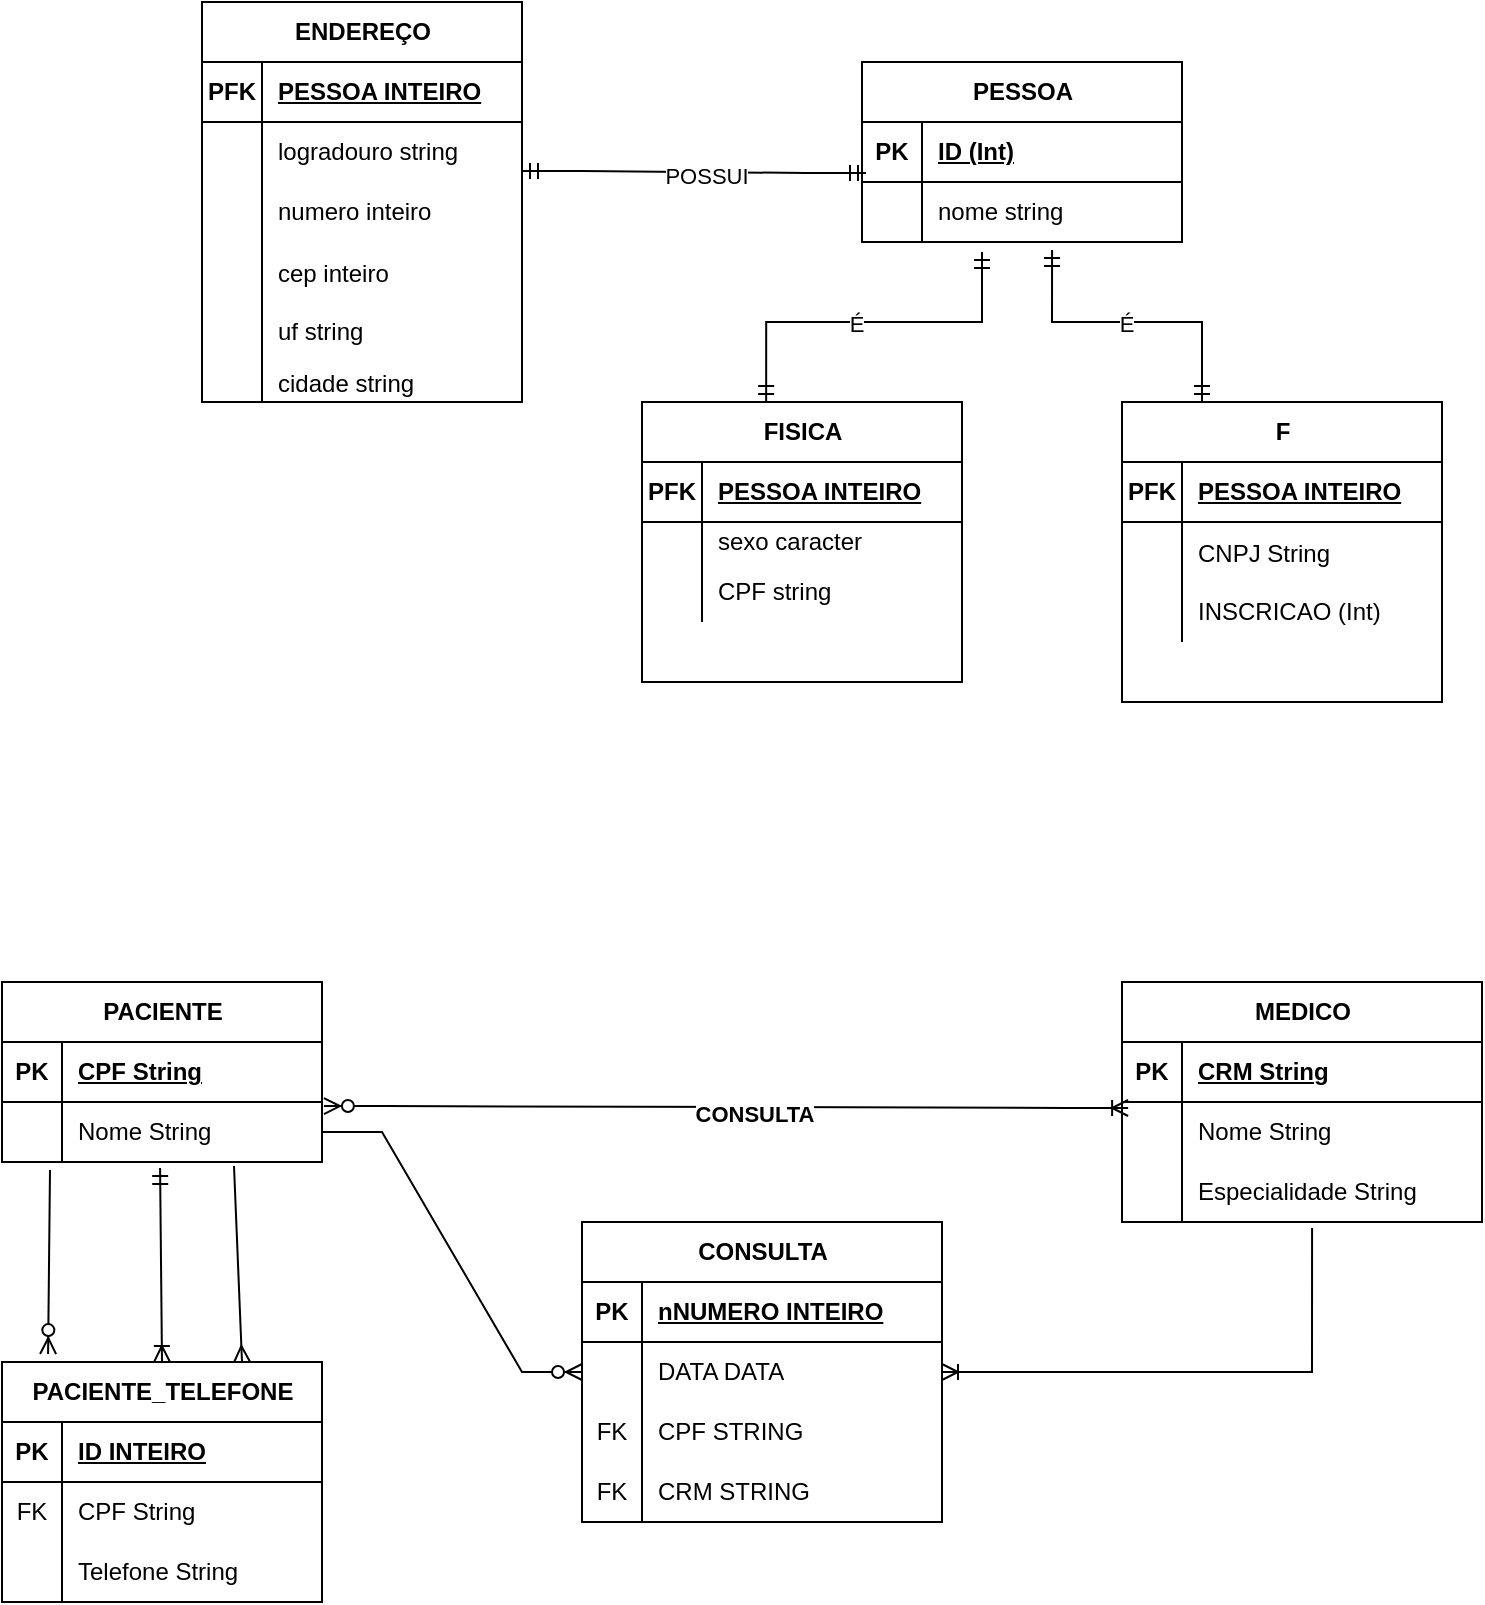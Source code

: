 <mxfile version="21.7.2" type="github">
  <diagram name="Página-1" id="itzSCBxukTbNSea_1x1B">
    <mxGraphModel dx="880" dy="446" grid="1" gridSize="10" guides="1" tooltips="1" connect="1" arrows="1" fold="1" page="1" pageScale="1" pageWidth="827" pageHeight="1169" math="0" shadow="0">
      <root>
        <mxCell id="0" />
        <mxCell id="1" parent="0" />
        <mxCell id="-SQ4wAe8xWoOGI1UiLiL-1" value="ENDEREÇO" style="shape=table;startSize=30;container=1;collapsible=1;childLayout=tableLayout;fixedRows=1;rowLines=0;fontStyle=1;align=center;resizeLast=1;html=1;" parent="1" vertex="1">
          <mxGeometry x="140" y="200" width="160" height="200" as="geometry" />
        </mxCell>
        <mxCell id="-SQ4wAe8xWoOGI1UiLiL-74" value="" style="shape=tableRow;horizontal=0;startSize=0;swimlaneHead=0;swimlaneBody=0;fillColor=none;collapsible=0;dropTarget=0;points=[[0,0.5],[1,0.5]];portConstraint=eastwest;top=0;left=0;right=0;bottom=1;" parent="-SQ4wAe8xWoOGI1UiLiL-1" vertex="1">
          <mxGeometry y="30" width="160" height="30" as="geometry" />
        </mxCell>
        <mxCell id="-SQ4wAe8xWoOGI1UiLiL-75" value="PFK" style="shape=partialRectangle;connectable=0;fillColor=none;top=0;left=0;bottom=0;right=0;fontStyle=1;overflow=hidden;whiteSpace=wrap;html=1;" parent="-SQ4wAe8xWoOGI1UiLiL-74" vertex="1">
          <mxGeometry width="30" height="30" as="geometry">
            <mxRectangle width="30" height="30" as="alternateBounds" />
          </mxGeometry>
        </mxCell>
        <mxCell id="-SQ4wAe8xWoOGI1UiLiL-76" value="PESSOA INTEIRO" style="shape=partialRectangle;connectable=0;fillColor=none;top=0;left=0;bottom=0;right=0;align=left;spacingLeft=6;fontStyle=5;overflow=hidden;whiteSpace=wrap;html=1;" parent="-SQ4wAe8xWoOGI1UiLiL-74" vertex="1">
          <mxGeometry x="30" width="130" height="30" as="geometry">
            <mxRectangle width="130" height="30" as="alternateBounds" />
          </mxGeometry>
        </mxCell>
        <mxCell id="-SQ4wAe8xWoOGI1UiLiL-5" value="" style="shape=tableRow;horizontal=0;startSize=0;swimlaneHead=0;swimlaneBody=0;fillColor=none;collapsible=0;dropTarget=0;points=[[0,0.5],[1,0.5]];portConstraint=eastwest;top=0;left=0;right=0;bottom=0;" parent="-SQ4wAe8xWoOGI1UiLiL-1" vertex="1">
          <mxGeometry y="60" width="160" height="30" as="geometry" />
        </mxCell>
        <mxCell id="-SQ4wAe8xWoOGI1UiLiL-6" value="" style="shape=partialRectangle;connectable=0;fillColor=none;top=0;left=0;bottom=0;right=0;editable=1;overflow=hidden;whiteSpace=wrap;html=1;" parent="-SQ4wAe8xWoOGI1UiLiL-5" vertex="1">
          <mxGeometry width="30" height="30" as="geometry">
            <mxRectangle width="30" height="30" as="alternateBounds" />
          </mxGeometry>
        </mxCell>
        <mxCell id="-SQ4wAe8xWoOGI1UiLiL-7" value="logradouro string" style="shape=partialRectangle;connectable=0;fillColor=none;top=0;left=0;bottom=0;right=0;align=left;spacingLeft=6;overflow=hidden;whiteSpace=wrap;html=1;" parent="-SQ4wAe8xWoOGI1UiLiL-5" vertex="1">
          <mxGeometry x="30" width="130" height="30" as="geometry">
            <mxRectangle width="130" height="30" as="alternateBounds" />
          </mxGeometry>
        </mxCell>
        <mxCell id="-SQ4wAe8xWoOGI1UiLiL-8" value="" style="shape=tableRow;horizontal=0;startSize=0;swimlaneHead=0;swimlaneBody=0;fillColor=none;collapsible=0;dropTarget=0;points=[[0,0.5],[1,0.5]];portConstraint=eastwest;top=0;left=0;right=0;bottom=0;" parent="-SQ4wAe8xWoOGI1UiLiL-1" vertex="1">
          <mxGeometry y="90" width="160" height="30" as="geometry" />
        </mxCell>
        <mxCell id="-SQ4wAe8xWoOGI1UiLiL-9" value="" style="shape=partialRectangle;connectable=0;fillColor=none;top=0;left=0;bottom=0;right=0;editable=1;overflow=hidden;whiteSpace=wrap;html=1;" parent="-SQ4wAe8xWoOGI1UiLiL-8" vertex="1">
          <mxGeometry width="30" height="30" as="geometry">
            <mxRectangle width="30" height="30" as="alternateBounds" />
          </mxGeometry>
        </mxCell>
        <mxCell id="-SQ4wAe8xWoOGI1UiLiL-10" value="numero inteiro" style="shape=partialRectangle;connectable=0;fillColor=none;top=0;left=0;bottom=0;right=0;align=left;spacingLeft=6;overflow=hidden;whiteSpace=wrap;html=1;" parent="-SQ4wAe8xWoOGI1UiLiL-8" vertex="1">
          <mxGeometry x="30" width="130" height="30" as="geometry">
            <mxRectangle width="130" height="30" as="alternateBounds" />
          </mxGeometry>
        </mxCell>
        <mxCell id="-SQ4wAe8xWoOGI1UiLiL-14" value="" style="shape=tableRow;horizontal=0;startSize=0;swimlaneHead=0;swimlaneBody=0;fillColor=none;collapsible=0;dropTarget=0;points=[[0,0.5],[1,0.5]];portConstraint=eastwest;top=0;left=0;right=0;bottom=0;" parent="-SQ4wAe8xWoOGI1UiLiL-1" vertex="1">
          <mxGeometry y="120" width="160" height="30" as="geometry" />
        </mxCell>
        <mxCell id="-SQ4wAe8xWoOGI1UiLiL-15" value="" style="shape=partialRectangle;connectable=0;fillColor=none;top=0;left=0;bottom=0;right=0;editable=1;overflow=hidden;" parent="-SQ4wAe8xWoOGI1UiLiL-14" vertex="1">
          <mxGeometry width="30" height="30" as="geometry">
            <mxRectangle width="30" height="30" as="alternateBounds" />
          </mxGeometry>
        </mxCell>
        <mxCell id="-SQ4wAe8xWoOGI1UiLiL-16" value="cep inteiro" style="shape=partialRectangle;connectable=0;fillColor=none;top=0;left=0;bottom=0;right=0;align=left;spacingLeft=6;overflow=hidden;" parent="-SQ4wAe8xWoOGI1UiLiL-14" vertex="1">
          <mxGeometry x="30" width="130" height="30" as="geometry">
            <mxRectangle width="130" height="30" as="alternateBounds" />
          </mxGeometry>
        </mxCell>
        <mxCell id="-SQ4wAe8xWoOGI1UiLiL-11" value="" style="shape=tableRow;horizontal=0;startSize=0;swimlaneHead=0;swimlaneBody=0;fillColor=none;collapsible=0;dropTarget=0;points=[[0,0.5],[1,0.5]];portConstraint=eastwest;top=0;left=0;right=0;bottom=0;" parent="-SQ4wAe8xWoOGI1UiLiL-1" vertex="1">
          <mxGeometry y="150" width="160" height="30" as="geometry" />
        </mxCell>
        <mxCell id="-SQ4wAe8xWoOGI1UiLiL-12" value="" style="shape=partialRectangle;connectable=0;fillColor=none;top=0;left=0;bottom=0;right=0;editable=1;overflow=hidden;whiteSpace=wrap;html=1;" parent="-SQ4wAe8xWoOGI1UiLiL-11" vertex="1">
          <mxGeometry width="30" height="30" as="geometry">
            <mxRectangle width="30" height="30" as="alternateBounds" />
          </mxGeometry>
        </mxCell>
        <mxCell id="-SQ4wAe8xWoOGI1UiLiL-13" value="uf string" style="shape=partialRectangle;connectable=0;fillColor=none;top=0;left=0;bottom=0;right=0;align=left;spacingLeft=6;overflow=hidden;whiteSpace=wrap;html=1;" parent="-SQ4wAe8xWoOGI1UiLiL-11" vertex="1">
          <mxGeometry x="30" width="130" height="30" as="geometry">
            <mxRectangle width="130" height="30" as="alternateBounds" />
          </mxGeometry>
        </mxCell>
        <mxCell id="-SQ4wAe8xWoOGI1UiLiL-17" value="" style="shape=tableRow;horizontal=0;startSize=0;swimlaneHead=0;swimlaneBody=0;fillColor=none;collapsible=0;dropTarget=0;points=[[0,0.5],[1,0.5]];portConstraint=eastwest;top=0;left=0;right=0;bottom=0;" parent="-SQ4wAe8xWoOGI1UiLiL-1" vertex="1">
          <mxGeometry y="180" width="160" height="20" as="geometry" />
        </mxCell>
        <mxCell id="-SQ4wAe8xWoOGI1UiLiL-18" value="" style="shape=partialRectangle;connectable=0;fillColor=none;top=0;left=0;bottom=0;right=0;editable=1;overflow=hidden;" parent="-SQ4wAe8xWoOGI1UiLiL-17" vertex="1">
          <mxGeometry width="30" height="20" as="geometry">
            <mxRectangle width="30" height="20" as="alternateBounds" />
          </mxGeometry>
        </mxCell>
        <mxCell id="-SQ4wAe8xWoOGI1UiLiL-19" value="cidade string" style="shape=partialRectangle;connectable=0;fillColor=none;top=0;left=0;bottom=0;right=0;align=left;spacingLeft=6;overflow=hidden;" parent="-SQ4wAe8xWoOGI1UiLiL-17" vertex="1">
          <mxGeometry x="30" width="130" height="20" as="geometry">
            <mxRectangle width="130" height="20" as="alternateBounds" />
          </mxGeometry>
        </mxCell>
        <mxCell id="-SQ4wAe8xWoOGI1UiLiL-20" value="PESSOA" style="shape=table;startSize=30;container=1;collapsible=1;childLayout=tableLayout;fixedRows=1;rowLines=0;fontStyle=1;align=center;resizeLast=1;html=1;" parent="1" vertex="1">
          <mxGeometry x="470" y="230" width="160" height="90" as="geometry" />
        </mxCell>
        <mxCell id="-SQ4wAe8xWoOGI1UiLiL-21" value="" style="shape=tableRow;horizontal=0;startSize=0;swimlaneHead=0;swimlaneBody=0;fillColor=none;collapsible=0;dropTarget=0;points=[[0,0.5],[1,0.5]];portConstraint=eastwest;top=0;left=0;right=0;bottom=1;" parent="-SQ4wAe8xWoOGI1UiLiL-20" vertex="1">
          <mxGeometry y="30" width="160" height="30" as="geometry" />
        </mxCell>
        <mxCell id="-SQ4wAe8xWoOGI1UiLiL-22" value="PK" style="shape=partialRectangle;connectable=0;fillColor=none;top=0;left=0;bottom=0;right=0;fontStyle=1;overflow=hidden;whiteSpace=wrap;html=1;" parent="-SQ4wAe8xWoOGI1UiLiL-21" vertex="1">
          <mxGeometry width="30" height="30" as="geometry">
            <mxRectangle width="30" height="30" as="alternateBounds" />
          </mxGeometry>
        </mxCell>
        <mxCell id="-SQ4wAe8xWoOGI1UiLiL-23" value="ID (Int)" style="shape=partialRectangle;connectable=0;fillColor=none;top=0;left=0;bottom=0;right=0;align=left;spacingLeft=6;fontStyle=5;overflow=hidden;whiteSpace=wrap;html=1;" parent="-SQ4wAe8xWoOGI1UiLiL-21" vertex="1">
          <mxGeometry x="30" width="130" height="30" as="geometry">
            <mxRectangle width="130" height="30" as="alternateBounds" />
          </mxGeometry>
        </mxCell>
        <mxCell id="-SQ4wAe8xWoOGI1UiLiL-27" value="" style="shape=tableRow;horizontal=0;startSize=0;swimlaneHead=0;swimlaneBody=0;fillColor=none;collapsible=0;dropTarget=0;points=[[0,0.5],[1,0.5]];portConstraint=eastwest;top=0;left=0;right=0;bottom=0;" parent="-SQ4wAe8xWoOGI1UiLiL-20" vertex="1">
          <mxGeometry y="60" width="160" height="30" as="geometry" />
        </mxCell>
        <mxCell id="-SQ4wAe8xWoOGI1UiLiL-28" value="" style="shape=partialRectangle;connectable=0;fillColor=none;top=0;left=0;bottom=0;right=0;editable=1;overflow=hidden;whiteSpace=wrap;html=1;" parent="-SQ4wAe8xWoOGI1UiLiL-27" vertex="1">
          <mxGeometry width="30" height="30" as="geometry">
            <mxRectangle width="30" height="30" as="alternateBounds" />
          </mxGeometry>
        </mxCell>
        <mxCell id="-SQ4wAe8xWoOGI1UiLiL-29" value="nome string" style="shape=partialRectangle;connectable=0;fillColor=none;top=0;left=0;bottom=0;right=0;align=left;spacingLeft=6;overflow=hidden;whiteSpace=wrap;html=1;" parent="-SQ4wAe8xWoOGI1UiLiL-27" vertex="1">
          <mxGeometry x="30" width="130" height="30" as="geometry">
            <mxRectangle width="130" height="30" as="alternateBounds" />
          </mxGeometry>
        </mxCell>
        <mxCell id="-SQ4wAe8xWoOGI1UiLiL-33" value="FISICA" style="shape=table;startSize=30;container=1;collapsible=1;childLayout=tableLayout;fixedRows=1;rowLines=0;fontStyle=1;align=center;resizeLast=1;html=1;" parent="1" vertex="1">
          <mxGeometry x="360" y="400" width="160" height="140" as="geometry" />
        </mxCell>
        <mxCell id="-SQ4wAe8xWoOGI1UiLiL-67" value="" style="shape=tableRow;horizontal=0;startSize=0;swimlaneHead=0;swimlaneBody=0;fillColor=none;collapsible=0;dropTarget=0;points=[[0,0.5],[1,0.5]];portConstraint=eastwest;top=0;left=0;right=0;bottom=1;" parent="-SQ4wAe8xWoOGI1UiLiL-33" vertex="1">
          <mxGeometry y="30" width="160" height="30" as="geometry" />
        </mxCell>
        <mxCell id="-SQ4wAe8xWoOGI1UiLiL-68" value="PFK" style="shape=partialRectangle;connectable=0;fillColor=none;top=0;left=0;bottom=0;right=0;fontStyle=1;overflow=hidden;whiteSpace=wrap;html=1;" parent="-SQ4wAe8xWoOGI1UiLiL-67" vertex="1">
          <mxGeometry width="30" height="30" as="geometry">
            <mxRectangle width="30" height="30" as="alternateBounds" />
          </mxGeometry>
        </mxCell>
        <mxCell id="-SQ4wAe8xWoOGI1UiLiL-69" value="PESSOA INTEIRO" style="shape=partialRectangle;connectable=0;fillColor=none;top=0;left=0;bottom=0;right=0;align=left;spacingLeft=6;fontStyle=5;overflow=hidden;whiteSpace=wrap;html=1;" parent="-SQ4wAe8xWoOGI1UiLiL-67" vertex="1">
          <mxGeometry x="30" width="130" height="30" as="geometry">
            <mxRectangle width="130" height="30" as="alternateBounds" />
          </mxGeometry>
        </mxCell>
        <mxCell id="-SQ4wAe8xWoOGI1UiLiL-37" value="" style="shape=tableRow;horizontal=0;startSize=0;swimlaneHead=0;swimlaneBody=0;fillColor=none;collapsible=0;dropTarget=0;points=[[0,0.5],[1,0.5]];portConstraint=eastwest;top=0;left=0;right=0;bottom=0;" parent="-SQ4wAe8xWoOGI1UiLiL-33" vertex="1">
          <mxGeometry y="60" width="160" height="20" as="geometry" />
        </mxCell>
        <mxCell id="-SQ4wAe8xWoOGI1UiLiL-38" value="" style="shape=partialRectangle;connectable=0;fillColor=none;top=0;left=0;bottom=0;right=0;editable=1;overflow=hidden;whiteSpace=wrap;html=1;" parent="-SQ4wAe8xWoOGI1UiLiL-37" vertex="1">
          <mxGeometry width="30" height="20" as="geometry">
            <mxRectangle width="30" height="20" as="alternateBounds" />
          </mxGeometry>
        </mxCell>
        <mxCell id="-SQ4wAe8xWoOGI1UiLiL-39" value="sexo caracter" style="shape=partialRectangle;connectable=0;fillColor=none;top=0;left=0;bottom=0;right=0;align=left;spacingLeft=6;overflow=hidden;whiteSpace=wrap;html=1;" parent="-SQ4wAe8xWoOGI1UiLiL-37" vertex="1">
          <mxGeometry x="30" width="130" height="20" as="geometry">
            <mxRectangle width="130" height="20" as="alternateBounds" />
          </mxGeometry>
        </mxCell>
        <mxCell id="-SQ4wAe8xWoOGI1UiLiL-40" value="" style="shape=tableRow;horizontal=0;startSize=0;swimlaneHead=0;swimlaneBody=0;fillColor=none;collapsible=0;dropTarget=0;points=[[0,0.5],[1,0.5]];portConstraint=eastwest;top=0;left=0;right=0;bottom=0;" parent="-SQ4wAe8xWoOGI1UiLiL-33" vertex="1">
          <mxGeometry y="80" width="160" height="30" as="geometry" />
        </mxCell>
        <mxCell id="-SQ4wAe8xWoOGI1UiLiL-41" value="" style="shape=partialRectangle;connectable=0;fillColor=none;top=0;left=0;bottom=0;right=0;editable=1;overflow=hidden;whiteSpace=wrap;html=1;" parent="-SQ4wAe8xWoOGI1UiLiL-40" vertex="1">
          <mxGeometry width="30" height="30" as="geometry">
            <mxRectangle width="30" height="30" as="alternateBounds" />
          </mxGeometry>
        </mxCell>
        <mxCell id="-SQ4wAe8xWoOGI1UiLiL-42" value="CPF string" style="shape=partialRectangle;connectable=0;fillColor=none;top=0;left=0;bottom=0;right=0;align=left;spacingLeft=6;overflow=hidden;whiteSpace=wrap;html=1;" parent="-SQ4wAe8xWoOGI1UiLiL-40" vertex="1">
          <mxGeometry x="30" width="130" height="30" as="geometry">
            <mxRectangle width="130" height="30" as="alternateBounds" />
          </mxGeometry>
        </mxCell>
        <mxCell id="-SQ4wAe8xWoOGI1UiLiL-46" value="F" style="shape=table;startSize=30;container=1;collapsible=1;childLayout=tableLayout;fixedRows=1;rowLines=0;fontStyle=1;align=center;resizeLast=1;html=1;" parent="1" vertex="1">
          <mxGeometry x="600" y="400" width="160" height="150" as="geometry" />
        </mxCell>
        <mxCell id="-SQ4wAe8xWoOGI1UiLiL-71" value="" style="shape=tableRow;horizontal=0;startSize=0;swimlaneHead=0;swimlaneBody=0;fillColor=none;collapsible=0;dropTarget=0;points=[[0,0.5],[1,0.5]];portConstraint=eastwest;top=0;left=0;right=0;bottom=1;" parent="-SQ4wAe8xWoOGI1UiLiL-46" vertex="1">
          <mxGeometry y="30" width="160" height="30" as="geometry" />
        </mxCell>
        <mxCell id="-SQ4wAe8xWoOGI1UiLiL-72" value="PFK" style="shape=partialRectangle;connectable=0;fillColor=none;top=0;left=0;bottom=0;right=0;fontStyle=1;overflow=hidden;whiteSpace=wrap;html=1;" parent="-SQ4wAe8xWoOGI1UiLiL-71" vertex="1">
          <mxGeometry width="30" height="30" as="geometry">
            <mxRectangle width="30" height="30" as="alternateBounds" />
          </mxGeometry>
        </mxCell>
        <mxCell id="-SQ4wAe8xWoOGI1UiLiL-73" value="PESSOA INTEIRO" style="shape=partialRectangle;connectable=0;fillColor=none;top=0;left=0;bottom=0;right=0;align=left;spacingLeft=6;fontStyle=5;overflow=hidden;whiteSpace=wrap;html=1;" parent="-SQ4wAe8xWoOGI1UiLiL-71" vertex="1">
          <mxGeometry x="30" width="130" height="30" as="geometry">
            <mxRectangle width="130" height="30" as="alternateBounds" />
          </mxGeometry>
        </mxCell>
        <mxCell id="-SQ4wAe8xWoOGI1UiLiL-63" value="" style="shape=tableRow;horizontal=0;startSize=0;swimlaneHead=0;swimlaneBody=0;fillColor=none;collapsible=0;dropTarget=0;points=[[0,0.5],[1,0.5]];portConstraint=eastwest;top=0;left=0;right=0;bottom=0;" parent="-SQ4wAe8xWoOGI1UiLiL-46" vertex="1">
          <mxGeometry y="60" width="160" height="30" as="geometry" />
        </mxCell>
        <mxCell id="-SQ4wAe8xWoOGI1UiLiL-64" value="" style="shape=partialRectangle;connectable=0;fillColor=none;top=0;left=0;bottom=0;right=0;editable=1;overflow=hidden;" parent="-SQ4wAe8xWoOGI1UiLiL-63" vertex="1">
          <mxGeometry width="30" height="30" as="geometry">
            <mxRectangle width="30" height="30" as="alternateBounds" />
          </mxGeometry>
        </mxCell>
        <mxCell id="-SQ4wAe8xWoOGI1UiLiL-65" value="CNPJ String" style="shape=partialRectangle;connectable=0;fillColor=none;top=0;left=0;bottom=0;right=0;align=left;spacingLeft=6;overflow=hidden;" parent="-SQ4wAe8xWoOGI1UiLiL-63" vertex="1">
          <mxGeometry x="30" width="130" height="30" as="geometry">
            <mxRectangle width="130" height="30" as="alternateBounds" />
          </mxGeometry>
        </mxCell>
        <mxCell id="-SQ4wAe8xWoOGI1UiLiL-50" value="" style="shape=tableRow;horizontal=0;startSize=0;swimlaneHead=0;swimlaneBody=0;fillColor=none;collapsible=0;dropTarget=0;points=[[0,0.5],[1,0.5]];portConstraint=eastwest;top=0;left=0;right=0;bottom=0;" parent="-SQ4wAe8xWoOGI1UiLiL-46" vertex="1">
          <mxGeometry y="90" width="160" height="30" as="geometry" />
        </mxCell>
        <mxCell id="-SQ4wAe8xWoOGI1UiLiL-51" value="" style="shape=partialRectangle;connectable=0;fillColor=none;top=0;left=0;bottom=0;right=0;editable=1;overflow=hidden;whiteSpace=wrap;html=1;" parent="-SQ4wAe8xWoOGI1UiLiL-50" vertex="1">
          <mxGeometry width="30" height="30" as="geometry">
            <mxRectangle width="30" height="30" as="alternateBounds" />
          </mxGeometry>
        </mxCell>
        <mxCell id="-SQ4wAe8xWoOGI1UiLiL-52" value="INSCRICAO (Int)" style="shape=partialRectangle;connectable=0;fillColor=none;top=0;left=0;bottom=0;right=0;align=left;spacingLeft=6;overflow=hidden;whiteSpace=wrap;html=1;" parent="-SQ4wAe8xWoOGI1UiLiL-50" vertex="1">
          <mxGeometry x="30" width="130" height="30" as="geometry">
            <mxRectangle width="130" height="30" as="alternateBounds" />
          </mxGeometry>
        </mxCell>
        <mxCell id="-SQ4wAe8xWoOGI1UiLiL-59" value="" style="edgeStyle=entityRelationEdgeStyle;fontSize=12;html=1;endArrow=ERmandOne;startArrow=ERmandOne;rounded=0;exitX=1.031;exitY=0.733;exitDx=0;exitDy=0;exitPerimeter=0;entryX=-0.019;entryY=0.767;entryDx=0;entryDy=0;entryPerimeter=0;" parent="1" edge="1">
          <mxGeometry width="100" height="100" relative="1" as="geometry">
            <mxPoint x="300.0" y="284.49" as="sourcePoint" />
            <mxPoint x="472.0" y="285.51" as="targetPoint" />
          </mxGeometry>
        </mxCell>
        <mxCell id="-SQ4wAe8xWoOGI1UiLiL-60" value="POSSUI" style="edgeLabel;html=1;align=center;verticalAlign=middle;resizable=0;points=[];" parent="-SQ4wAe8xWoOGI1UiLiL-59" vertex="1" connectable="0">
          <mxGeometry x="0.07" y="-2" relative="1" as="geometry">
            <mxPoint as="offset" />
          </mxGeometry>
        </mxCell>
        <mxCell id="-SQ4wAe8xWoOGI1UiLiL-61" value="" style="edgeStyle=orthogonalEdgeStyle;fontSize=12;html=1;endArrow=ERmandOne;startArrow=ERmandOne;rounded=0;exitX=0.388;exitY=-0.012;exitDx=0;exitDy=0;exitPerimeter=0;entryX=0.369;entryY=1.133;entryDx=0;entryDy=0;entryPerimeter=0;" parent="1" edge="1">
          <mxGeometry width="100" height="100" relative="1" as="geometry">
            <mxPoint x="422.08" y="400.0" as="sourcePoint" />
            <mxPoint x="529.04" y="324.95" as="targetPoint" />
            <Array as="points">
              <mxPoint x="422" y="360" />
              <mxPoint x="530" y="360" />
            </Array>
          </mxGeometry>
        </mxCell>
        <mxCell id="-SQ4wAe8xWoOGI1UiLiL-77" value="É" style="edgeLabel;html=1;align=center;verticalAlign=middle;resizable=0;points=[];" parent="-SQ4wAe8xWoOGI1UiLiL-61" vertex="1" connectable="0">
          <mxGeometry x="-0.083" y="-1" relative="1" as="geometry">
            <mxPoint as="offset" />
          </mxGeometry>
        </mxCell>
        <mxCell id="-SQ4wAe8xWoOGI1UiLiL-62" value="" style="edgeStyle=orthogonalEdgeStyle;fontSize=12;html=1;endArrow=ERmandOne;startArrow=ERmandOne;rounded=0;exitX=0.25;exitY=0;exitDx=0;exitDy=0;entryX=0.594;entryY=1.133;entryDx=0;entryDy=0;entryPerimeter=0;" parent="1" source="-SQ4wAe8xWoOGI1UiLiL-46" target="-SQ4wAe8xWoOGI1UiLiL-27" edge="1">
          <mxGeometry width="100" height="100" relative="1" as="geometry">
            <mxPoint x="630" y="380" as="sourcePoint" />
            <mxPoint x="730" y="280" as="targetPoint" />
            <Array as="points">
              <mxPoint x="640" y="360" />
              <mxPoint x="565" y="360" />
            </Array>
          </mxGeometry>
        </mxCell>
        <mxCell id="-SQ4wAe8xWoOGI1UiLiL-78" value="É" style="edgeLabel;html=1;align=center;verticalAlign=middle;resizable=0;points=[];" parent="-SQ4wAe8xWoOGI1UiLiL-62" vertex="1" connectable="0">
          <mxGeometry x="0.033" y="1" relative="1" as="geometry">
            <mxPoint as="offset" />
          </mxGeometry>
        </mxCell>
        <mxCell id="VukIGyCRntt_mb63dpNY-1" value="PACIENTE" style="shape=table;startSize=30;container=1;collapsible=1;childLayout=tableLayout;fixedRows=1;rowLines=0;fontStyle=1;align=center;resizeLast=1;html=1;" vertex="1" parent="1">
          <mxGeometry x="40" y="690" width="160" height="90" as="geometry" />
        </mxCell>
        <mxCell id="VukIGyCRntt_mb63dpNY-2" value="" style="shape=tableRow;horizontal=0;startSize=0;swimlaneHead=0;swimlaneBody=0;fillColor=none;collapsible=0;dropTarget=0;points=[[0,0.5],[1,0.5]];portConstraint=eastwest;top=0;left=0;right=0;bottom=1;" vertex="1" parent="VukIGyCRntt_mb63dpNY-1">
          <mxGeometry y="30" width="160" height="30" as="geometry" />
        </mxCell>
        <mxCell id="VukIGyCRntt_mb63dpNY-3" value="PK" style="shape=partialRectangle;connectable=0;fillColor=none;top=0;left=0;bottom=0;right=0;fontStyle=1;overflow=hidden;whiteSpace=wrap;html=1;" vertex="1" parent="VukIGyCRntt_mb63dpNY-2">
          <mxGeometry width="30" height="30" as="geometry">
            <mxRectangle width="30" height="30" as="alternateBounds" />
          </mxGeometry>
        </mxCell>
        <mxCell id="VukIGyCRntt_mb63dpNY-4" value="CPF String" style="shape=partialRectangle;connectable=0;fillColor=none;top=0;left=0;bottom=0;right=0;align=left;spacingLeft=6;fontStyle=5;overflow=hidden;whiteSpace=wrap;html=1;" vertex="1" parent="VukIGyCRntt_mb63dpNY-2">
          <mxGeometry x="30" width="130" height="30" as="geometry">
            <mxRectangle width="130" height="30" as="alternateBounds" />
          </mxGeometry>
        </mxCell>
        <mxCell id="VukIGyCRntt_mb63dpNY-5" value="" style="shape=tableRow;horizontal=0;startSize=0;swimlaneHead=0;swimlaneBody=0;fillColor=none;collapsible=0;dropTarget=0;points=[[0,0.5],[1,0.5]];portConstraint=eastwest;top=0;left=0;right=0;bottom=0;" vertex="1" parent="VukIGyCRntt_mb63dpNY-1">
          <mxGeometry y="60" width="160" height="30" as="geometry" />
        </mxCell>
        <mxCell id="VukIGyCRntt_mb63dpNY-6" value="" style="shape=partialRectangle;connectable=0;fillColor=none;top=0;left=0;bottom=0;right=0;editable=1;overflow=hidden;whiteSpace=wrap;html=1;" vertex="1" parent="VukIGyCRntt_mb63dpNY-5">
          <mxGeometry width="30" height="30" as="geometry">
            <mxRectangle width="30" height="30" as="alternateBounds" />
          </mxGeometry>
        </mxCell>
        <mxCell id="VukIGyCRntt_mb63dpNY-7" value="Nome String" style="shape=partialRectangle;connectable=0;fillColor=none;top=0;left=0;bottom=0;right=0;align=left;spacingLeft=6;overflow=hidden;whiteSpace=wrap;html=1;" vertex="1" parent="VukIGyCRntt_mb63dpNY-5">
          <mxGeometry x="30" width="130" height="30" as="geometry">
            <mxRectangle width="130" height="30" as="alternateBounds" />
          </mxGeometry>
        </mxCell>
        <mxCell id="VukIGyCRntt_mb63dpNY-14" value="MEDICO" style="shape=table;startSize=30;container=1;collapsible=1;childLayout=tableLayout;fixedRows=1;rowLines=0;fontStyle=1;align=center;resizeLast=1;html=1;" vertex="1" parent="1">
          <mxGeometry x="600" y="690" width="180" height="120" as="geometry" />
        </mxCell>
        <mxCell id="VukIGyCRntt_mb63dpNY-15" value="" style="shape=tableRow;horizontal=0;startSize=0;swimlaneHead=0;swimlaneBody=0;fillColor=none;collapsible=0;dropTarget=0;points=[[0,0.5],[1,0.5]];portConstraint=eastwest;top=0;left=0;right=0;bottom=1;" vertex="1" parent="VukIGyCRntt_mb63dpNY-14">
          <mxGeometry y="30" width="180" height="30" as="geometry" />
        </mxCell>
        <mxCell id="VukIGyCRntt_mb63dpNY-16" value="PK" style="shape=partialRectangle;connectable=0;fillColor=none;top=0;left=0;bottom=0;right=0;fontStyle=1;overflow=hidden;whiteSpace=wrap;html=1;" vertex="1" parent="VukIGyCRntt_mb63dpNY-15">
          <mxGeometry width="30" height="30" as="geometry">
            <mxRectangle width="30" height="30" as="alternateBounds" />
          </mxGeometry>
        </mxCell>
        <mxCell id="VukIGyCRntt_mb63dpNY-17" value="CRM String" style="shape=partialRectangle;connectable=0;fillColor=none;top=0;left=0;bottom=0;right=0;align=left;spacingLeft=6;fontStyle=5;overflow=hidden;whiteSpace=wrap;html=1;" vertex="1" parent="VukIGyCRntt_mb63dpNY-15">
          <mxGeometry x="30" width="150" height="30" as="geometry">
            <mxRectangle width="150" height="30" as="alternateBounds" />
          </mxGeometry>
        </mxCell>
        <mxCell id="VukIGyCRntt_mb63dpNY-18" value="" style="shape=tableRow;horizontal=0;startSize=0;swimlaneHead=0;swimlaneBody=0;fillColor=none;collapsible=0;dropTarget=0;points=[[0,0.5],[1,0.5]];portConstraint=eastwest;top=0;left=0;right=0;bottom=0;" vertex="1" parent="VukIGyCRntt_mb63dpNY-14">
          <mxGeometry y="60" width="180" height="30" as="geometry" />
        </mxCell>
        <mxCell id="VukIGyCRntt_mb63dpNY-19" value="" style="shape=partialRectangle;connectable=0;fillColor=none;top=0;left=0;bottom=0;right=0;editable=1;overflow=hidden;whiteSpace=wrap;html=1;" vertex="1" parent="VukIGyCRntt_mb63dpNY-18">
          <mxGeometry width="30" height="30" as="geometry">
            <mxRectangle width="30" height="30" as="alternateBounds" />
          </mxGeometry>
        </mxCell>
        <mxCell id="VukIGyCRntt_mb63dpNY-20" value="Nome String" style="shape=partialRectangle;connectable=0;fillColor=none;top=0;left=0;bottom=0;right=0;align=left;spacingLeft=6;overflow=hidden;whiteSpace=wrap;html=1;" vertex="1" parent="VukIGyCRntt_mb63dpNY-18">
          <mxGeometry x="30" width="150" height="30" as="geometry">
            <mxRectangle width="150" height="30" as="alternateBounds" />
          </mxGeometry>
        </mxCell>
        <mxCell id="VukIGyCRntt_mb63dpNY-21" value="" style="shape=tableRow;horizontal=0;startSize=0;swimlaneHead=0;swimlaneBody=0;fillColor=none;collapsible=0;dropTarget=0;points=[[0,0.5],[1,0.5]];portConstraint=eastwest;top=0;left=0;right=0;bottom=0;" vertex="1" parent="VukIGyCRntt_mb63dpNY-14">
          <mxGeometry y="90" width="180" height="30" as="geometry" />
        </mxCell>
        <mxCell id="VukIGyCRntt_mb63dpNY-22" value="" style="shape=partialRectangle;connectable=0;fillColor=none;top=0;left=0;bottom=0;right=0;editable=1;overflow=hidden;whiteSpace=wrap;html=1;" vertex="1" parent="VukIGyCRntt_mb63dpNY-21">
          <mxGeometry width="30" height="30" as="geometry">
            <mxRectangle width="30" height="30" as="alternateBounds" />
          </mxGeometry>
        </mxCell>
        <mxCell id="VukIGyCRntt_mb63dpNY-23" value="Especialidade String" style="shape=partialRectangle;connectable=0;fillColor=none;top=0;left=0;bottom=0;right=0;align=left;spacingLeft=6;overflow=hidden;whiteSpace=wrap;html=1;" vertex="1" parent="VukIGyCRntt_mb63dpNY-21">
          <mxGeometry x="30" width="150" height="30" as="geometry">
            <mxRectangle width="150" height="30" as="alternateBounds" />
          </mxGeometry>
        </mxCell>
        <mxCell id="VukIGyCRntt_mb63dpNY-43" value="" style="edgeStyle=entityRelationEdgeStyle;fontSize=12;html=1;endArrow=ERoneToMany;startArrow=ERzeroToMany;rounded=0;exitX=1.006;exitY=0.067;exitDx=0;exitDy=0;exitPerimeter=0;entryX=0.017;entryY=0.1;entryDx=0;entryDy=0;entryPerimeter=0;" edge="1" parent="1" source="VukIGyCRntt_mb63dpNY-5" target="VukIGyCRntt_mb63dpNY-18">
          <mxGeometry width="100" height="100" relative="1" as="geometry">
            <mxPoint x="420" y="780" as="sourcePoint" />
            <mxPoint x="520" y="680" as="targetPoint" />
          </mxGeometry>
        </mxCell>
        <mxCell id="VukIGyCRntt_mb63dpNY-44" value="&lt;b&gt;CONSULTA&lt;/b&gt;" style="edgeLabel;html=1;align=center;verticalAlign=middle;resizable=0;points=[];" vertex="1" connectable="0" parent="VukIGyCRntt_mb63dpNY-43">
          <mxGeometry x="0.068" y="-3" relative="1" as="geometry">
            <mxPoint as="offset" />
          </mxGeometry>
        </mxCell>
        <mxCell id="VukIGyCRntt_mb63dpNY-49" value="PACIENTE_TELEFONE" style="shape=table;startSize=30;container=1;collapsible=1;childLayout=tableLayout;fixedRows=1;rowLines=0;fontStyle=1;align=center;resizeLast=1;html=1;" vertex="1" parent="1">
          <mxGeometry x="40" y="880" width="160" height="120" as="geometry" />
        </mxCell>
        <mxCell id="VukIGyCRntt_mb63dpNY-50" value="" style="shape=tableRow;horizontal=0;startSize=0;swimlaneHead=0;swimlaneBody=0;fillColor=none;collapsible=0;dropTarget=0;points=[[0,0.5],[1,0.5]];portConstraint=eastwest;top=0;left=0;right=0;bottom=1;" vertex="1" parent="VukIGyCRntt_mb63dpNY-49">
          <mxGeometry y="30" width="160" height="30" as="geometry" />
        </mxCell>
        <mxCell id="VukIGyCRntt_mb63dpNY-51" value="PK" style="shape=partialRectangle;connectable=0;fillColor=none;top=0;left=0;bottom=0;right=0;fontStyle=1;overflow=hidden;whiteSpace=wrap;html=1;" vertex="1" parent="VukIGyCRntt_mb63dpNY-50">
          <mxGeometry width="30" height="30" as="geometry">
            <mxRectangle width="30" height="30" as="alternateBounds" />
          </mxGeometry>
        </mxCell>
        <mxCell id="VukIGyCRntt_mb63dpNY-52" value="ID INTEIRO" style="shape=partialRectangle;connectable=0;fillColor=none;top=0;left=0;bottom=0;right=0;align=left;spacingLeft=6;fontStyle=5;overflow=hidden;whiteSpace=wrap;html=1;" vertex="1" parent="VukIGyCRntt_mb63dpNY-50">
          <mxGeometry x="30" width="130" height="30" as="geometry">
            <mxRectangle width="130" height="30" as="alternateBounds" />
          </mxGeometry>
        </mxCell>
        <mxCell id="VukIGyCRntt_mb63dpNY-81" value="" style="shape=tableRow;horizontal=0;startSize=0;swimlaneHead=0;swimlaneBody=0;fillColor=none;collapsible=0;dropTarget=0;points=[[0,0.5],[1,0.5]];portConstraint=eastwest;top=0;left=0;right=0;bottom=0;" vertex="1" parent="VukIGyCRntt_mb63dpNY-49">
          <mxGeometry y="60" width="160" height="30" as="geometry" />
        </mxCell>
        <mxCell id="VukIGyCRntt_mb63dpNY-82" value="FK" style="shape=partialRectangle;connectable=0;fillColor=none;top=0;left=0;bottom=0;right=0;fontStyle=0;overflow=hidden;whiteSpace=wrap;html=1;" vertex="1" parent="VukIGyCRntt_mb63dpNY-81">
          <mxGeometry width="30" height="30" as="geometry">
            <mxRectangle width="30" height="30" as="alternateBounds" />
          </mxGeometry>
        </mxCell>
        <mxCell id="VukIGyCRntt_mb63dpNY-83" value="CPF String" style="shape=partialRectangle;connectable=0;fillColor=none;top=0;left=0;bottom=0;right=0;align=left;spacingLeft=6;fontStyle=0;overflow=hidden;whiteSpace=wrap;html=1;" vertex="1" parent="VukIGyCRntt_mb63dpNY-81">
          <mxGeometry x="30" width="130" height="30" as="geometry">
            <mxRectangle width="130" height="30" as="alternateBounds" />
          </mxGeometry>
        </mxCell>
        <mxCell id="VukIGyCRntt_mb63dpNY-59" value="" style="shape=tableRow;horizontal=0;startSize=0;swimlaneHead=0;swimlaneBody=0;fillColor=none;collapsible=0;dropTarget=0;points=[[0,0.5],[1,0.5]];portConstraint=eastwest;top=0;left=0;right=0;bottom=0;" vertex="1" parent="VukIGyCRntt_mb63dpNY-49">
          <mxGeometry y="90" width="160" height="30" as="geometry" />
        </mxCell>
        <mxCell id="VukIGyCRntt_mb63dpNY-60" value="" style="shape=partialRectangle;connectable=0;fillColor=none;top=0;left=0;bottom=0;right=0;editable=1;overflow=hidden;whiteSpace=wrap;html=1;" vertex="1" parent="VukIGyCRntt_mb63dpNY-59">
          <mxGeometry width="30" height="30" as="geometry">
            <mxRectangle width="30" height="30" as="alternateBounds" />
          </mxGeometry>
        </mxCell>
        <mxCell id="VukIGyCRntt_mb63dpNY-61" value="Telefone String" style="shape=partialRectangle;connectable=0;fillColor=none;top=0;left=0;bottom=0;right=0;align=left;spacingLeft=6;overflow=hidden;whiteSpace=wrap;html=1;" vertex="1" parent="VukIGyCRntt_mb63dpNY-59">
          <mxGeometry x="30" width="130" height="30" as="geometry">
            <mxRectangle width="130" height="30" as="alternateBounds" />
          </mxGeometry>
        </mxCell>
        <mxCell id="VukIGyCRntt_mb63dpNY-65" value="" style="fontSize=12;html=1;endArrow=ERoneToMany;startArrow=ERmandOne;rounded=0;exitX=0.494;exitY=1.1;exitDx=0;exitDy=0;exitPerimeter=0;entryX=0.5;entryY=0;entryDx=0;entryDy=0;" edge="1" parent="1" source="VukIGyCRntt_mb63dpNY-5" target="VukIGyCRntt_mb63dpNY-49">
          <mxGeometry width="100" height="100" relative="1" as="geometry">
            <mxPoint x="420" y="980" as="sourcePoint" />
            <mxPoint x="520" y="880" as="targetPoint" />
          </mxGeometry>
        </mxCell>
        <mxCell id="VukIGyCRntt_mb63dpNY-66" value="" style="fontSize=12;html=1;endArrow=ERmany;rounded=0;exitX=0.725;exitY=1.067;exitDx=0;exitDy=0;exitPerimeter=0;entryX=0.75;entryY=0;entryDx=0;entryDy=0;" edge="1" parent="1" source="VukIGyCRntt_mb63dpNY-5" target="VukIGyCRntt_mb63dpNY-49">
          <mxGeometry width="100" height="100" relative="1" as="geometry">
            <mxPoint x="420" y="980" as="sourcePoint" />
            <mxPoint x="520" y="880" as="targetPoint" />
          </mxGeometry>
        </mxCell>
        <mxCell id="VukIGyCRntt_mb63dpNY-67" value="" style="fontSize=12;html=1;endArrow=ERzeroToMany;endFill=1;rounded=0;exitX=0.15;exitY=1.133;exitDx=0;exitDy=0;exitPerimeter=0;entryX=0.144;entryY=-0.033;entryDx=0;entryDy=0;entryPerimeter=0;" edge="1" parent="1" source="VukIGyCRntt_mb63dpNY-5" target="VukIGyCRntt_mb63dpNY-49">
          <mxGeometry width="100" height="100" relative="1" as="geometry">
            <mxPoint x="420" y="880" as="sourcePoint" />
            <mxPoint x="520" y="780" as="targetPoint" />
          </mxGeometry>
        </mxCell>
        <mxCell id="VukIGyCRntt_mb63dpNY-68" value="CONSULTA" style="shape=table;startSize=30;container=1;collapsible=1;childLayout=tableLayout;fixedRows=1;rowLines=0;fontStyle=1;align=center;resizeLast=1;html=1;" vertex="1" parent="1">
          <mxGeometry x="330" y="810" width="180" height="150" as="geometry" />
        </mxCell>
        <mxCell id="VukIGyCRntt_mb63dpNY-69" value="" style="shape=tableRow;horizontal=0;startSize=0;swimlaneHead=0;swimlaneBody=0;fillColor=none;collapsible=0;dropTarget=0;points=[[0,0.5],[1,0.5]];portConstraint=eastwest;top=0;left=0;right=0;bottom=1;" vertex="1" parent="VukIGyCRntt_mb63dpNY-68">
          <mxGeometry y="30" width="180" height="30" as="geometry" />
        </mxCell>
        <mxCell id="VukIGyCRntt_mb63dpNY-70" value="PK" style="shape=partialRectangle;connectable=0;fillColor=none;top=0;left=0;bottom=0;right=0;fontStyle=1;overflow=hidden;whiteSpace=wrap;html=1;" vertex="1" parent="VukIGyCRntt_mb63dpNY-69">
          <mxGeometry width="30" height="30" as="geometry">
            <mxRectangle width="30" height="30" as="alternateBounds" />
          </mxGeometry>
        </mxCell>
        <mxCell id="VukIGyCRntt_mb63dpNY-71" value="nNUMERO INTEIRO" style="shape=partialRectangle;connectable=0;fillColor=none;top=0;left=0;bottom=0;right=0;align=left;spacingLeft=6;fontStyle=5;overflow=hidden;whiteSpace=wrap;html=1;" vertex="1" parent="VukIGyCRntt_mb63dpNY-69">
          <mxGeometry x="30" width="150" height="30" as="geometry">
            <mxRectangle width="150" height="30" as="alternateBounds" />
          </mxGeometry>
        </mxCell>
        <mxCell id="VukIGyCRntt_mb63dpNY-72" value="" style="shape=tableRow;horizontal=0;startSize=0;swimlaneHead=0;swimlaneBody=0;fillColor=none;collapsible=0;dropTarget=0;points=[[0,0.5],[1,0.5]];portConstraint=eastwest;top=0;left=0;right=0;bottom=0;" vertex="1" parent="VukIGyCRntt_mb63dpNY-68">
          <mxGeometry y="60" width="180" height="30" as="geometry" />
        </mxCell>
        <mxCell id="VukIGyCRntt_mb63dpNY-73" value="" style="shape=partialRectangle;connectable=0;fillColor=none;top=0;left=0;bottom=0;right=0;editable=1;overflow=hidden;whiteSpace=wrap;html=1;" vertex="1" parent="VukIGyCRntt_mb63dpNY-72">
          <mxGeometry width="30" height="30" as="geometry">
            <mxRectangle width="30" height="30" as="alternateBounds" />
          </mxGeometry>
        </mxCell>
        <mxCell id="VukIGyCRntt_mb63dpNY-74" value="DATA DATA" style="shape=partialRectangle;connectable=0;fillColor=none;top=0;left=0;bottom=0;right=0;align=left;spacingLeft=6;overflow=hidden;whiteSpace=wrap;html=1;" vertex="1" parent="VukIGyCRntt_mb63dpNY-72">
          <mxGeometry x="30" width="150" height="30" as="geometry">
            <mxRectangle width="150" height="30" as="alternateBounds" />
          </mxGeometry>
        </mxCell>
        <mxCell id="VukIGyCRntt_mb63dpNY-75" value="" style="shape=tableRow;horizontal=0;startSize=0;swimlaneHead=0;swimlaneBody=0;fillColor=none;collapsible=0;dropTarget=0;points=[[0,0.5],[1,0.5]];portConstraint=eastwest;top=0;left=0;right=0;bottom=0;" vertex="1" parent="VukIGyCRntt_mb63dpNY-68">
          <mxGeometry y="90" width="180" height="30" as="geometry" />
        </mxCell>
        <mxCell id="VukIGyCRntt_mb63dpNY-76" value="FK" style="shape=partialRectangle;connectable=0;fillColor=none;top=0;left=0;bottom=0;right=0;editable=1;overflow=hidden;whiteSpace=wrap;html=1;" vertex="1" parent="VukIGyCRntt_mb63dpNY-75">
          <mxGeometry width="30" height="30" as="geometry">
            <mxRectangle width="30" height="30" as="alternateBounds" />
          </mxGeometry>
        </mxCell>
        <mxCell id="VukIGyCRntt_mb63dpNY-77" value="CPF STRING" style="shape=partialRectangle;connectable=0;fillColor=none;top=0;left=0;bottom=0;right=0;align=left;spacingLeft=6;overflow=hidden;whiteSpace=wrap;html=1;" vertex="1" parent="VukIGyCRntt_mb63dpNY-75">
          <mxGeometry x="30" width="150" height="30" as="geometry">
            <mxRectangle width="150" height="30" as="alternateBounds" />
          </mxGeometry>
        </mxCell>
        <mxCell id="VukIGyCRntt_mb63dpNY-78" value="" style="shape=tableRow;horizontal=0;startSize=0;swimlaneHead=0;swimlaneBody=0;fillColor=none;collapsible=0;dropTarget=0;points=[[0,0.5],[1,0.5]];portConstraint=eastwest;top=0;left=0;right=0;bottom=0;" vertex="1" parent="VukIGyCRntt_mb63dpNY-68">
          <mxGeometry y="120" width="180" height="30" as="geometry" />
        </mxCell>
        <mxCell id="VukIGyCRntt_mb63dpNY-79" value="FK" style="shape=partialRectangle;connectable=0;fillColor=none;top=0;left=0;bottom=0;right=0;editable=1;overflow=hidden;whiteSpace=wrap;html=1;" vertex="1" parent="VukIGyCRntt_mb63dpNY-78">
          <mxGeometry width="30" height="30" as="geometry">
            <mxRectangle width="30" height="30" as="alternateBounds" />
          </mxGeometry>
        </mxCell>
        <mxCell id="VukIGyCRntt_mb63dpNY-80" value="CRM STRING" style="shape=partialRectangle;connectable=0;fillColor=none;top=0;left=0;bottom=0;right=0;align=left;spacingLeft=6;overflow=hidden;whiteSpace=wrap;html=1;" vertex="1" parent="VukIGyCRntt_mb63dpNY-78">
          <mxGeometry x="30" width="150" height="30" as="geometry">
            <mxRectangle width="150" height="30" as="alternateBounds" />
          </mxGeometry>
        </mxCell>
        <mxCell id="VukIGyCRntt_mb63dpNY-84" value="" style="edgeStyle=entityRelationEdgeStyle;fontSize=12;html=1;endArrow=ERzeroToMany;endFill=1;rounded=0;exitX=1;exitY=0.5;exitDx=0;exitDy=0;" edge="1" parent="1" source="VukIGyCRntt_mb63dpNY-5" target="VukIGyCRntt_mb63dpNY-68">
          <mxGeometry width="100" height="100" relative="1" as="geometry">
            <mxPoint x="370" y="930" as="sourcePoint" />
            <mxPoint x="470" y="830" as="targetPoint" />
          </mxGeometry>
        </mxCell>
        <mxCell id="VukIGyCRntt_mb63dpNY-85" value="" style="edgeStyle=orthogonalEdgeStyle;fontSize=12;html=1;endArrow=ERoneToMany;rounded=0;exitX=0.528;exitY=1.1;exitDx=0;exitDy=0;exitPerimeter=0;" edge="1" parent="1" source="VukIGyCRntt_mb63dpNY-21" target="VukIGyCRntt_mb63dpNY-68">
          <mxGeometry width="100" height="100" relative="1" as="geometry">
            <mxPoint x="550" y="950" as="sourcePoint" />
            <mxPoint x="760" y="950" as="targetPoint" />
            <Array as="points">
              <mxPoint x="695" y="885" />
            </Array>
          </mxGeometry>
        </mxCell>
      </root>
    </mxGraphModel>
  </diagram>
</mxfile>
